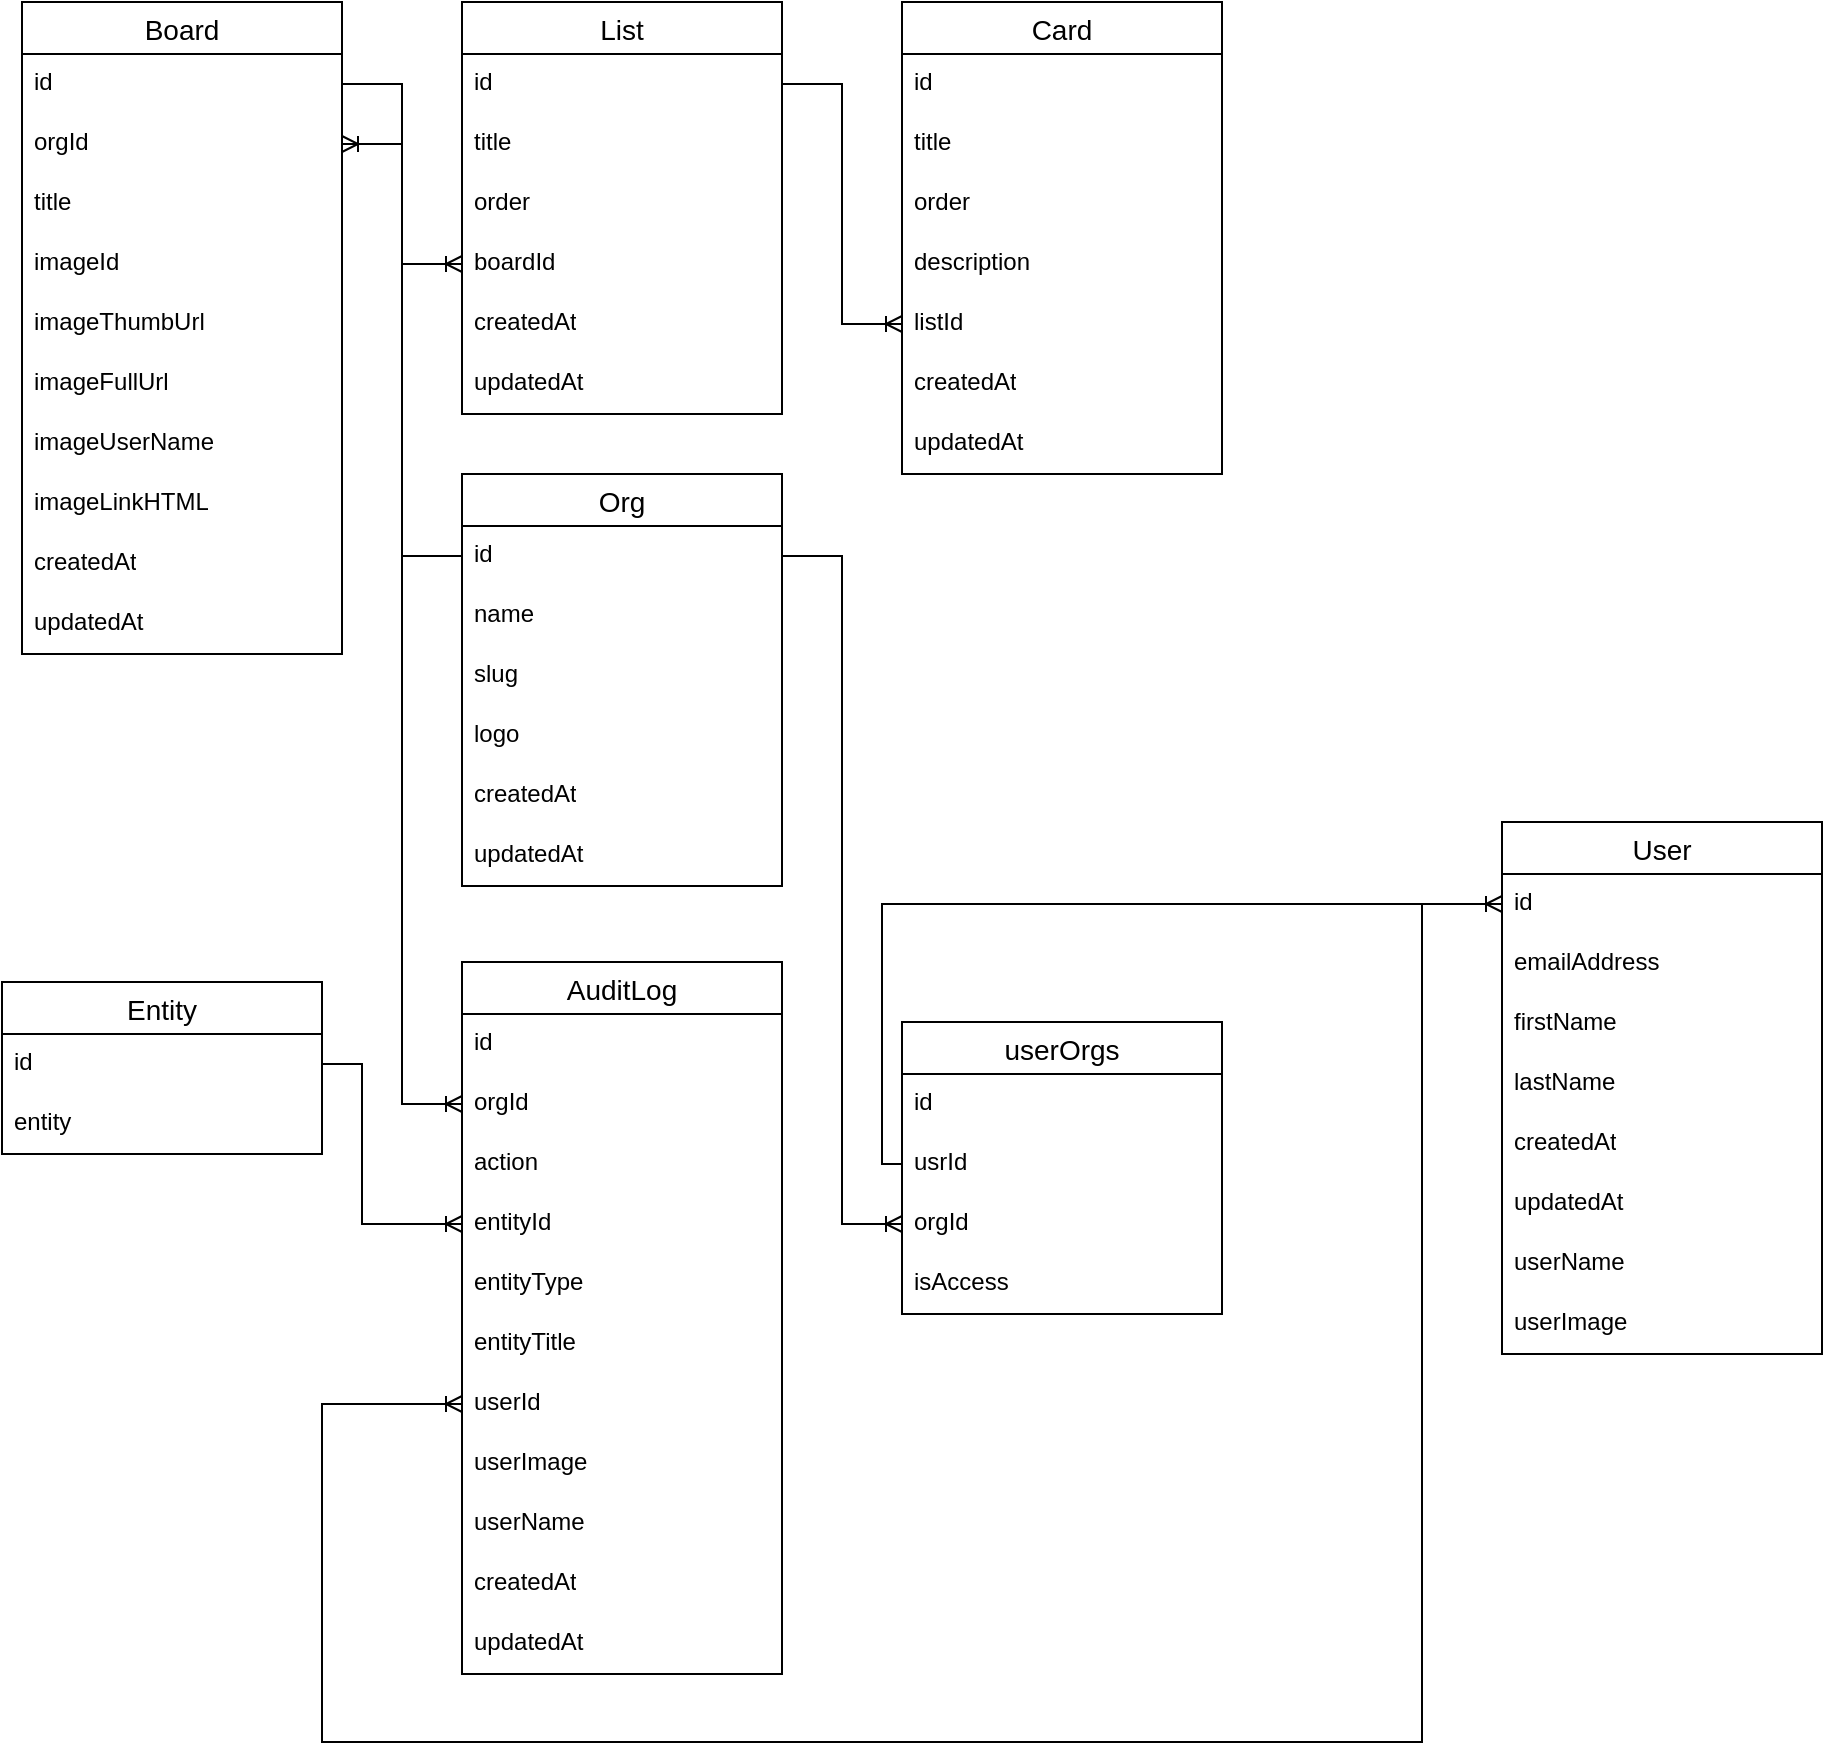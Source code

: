 <mxfile version="22.1.17" type="device">
  <diagram name="Page-1" id="e56a1550-8fbb-45ad-956c-1786394a9013">
    <mxGraphModel dx="1687" dy="929" grid="1" gridSize="10" guides="1" tooltips="1" connect="1" arrows="1" fold="1" page="1" pageScale="1" pageWidth="1100" pageHeight="850" background="none" math="0" shadow="0">
      <root>
        <mxCell id="0" />
        <mxCell id="1" parent="0" />
        <mxCell id="lEt-hgEEot3uOtJP7ezC-1" value="Board" style="swimlane;fontStyle=0;childLayout=stackLayout;horizontal=1;startSize=26;horizontalStack=0;resizeParent=1;resizeParentMax=0;resizeLast=0;collapsible=1;marginBottom=0;align=center;fontSize=14;" vertex="1" parent="1">
          <mxGeometry x="20" y="50" width="160" height="326" as="geometry" />
        </mxCell>
        <mxCell id="lEt-hgEEot3uOtJP7ezC-2" value="id" style="text;strokeColor=none;fillColor=none;spacingLeft=4;spacingRight=4;overflow=hidden;rotatable=0;points=[[0,0.5],[1,0.5]];portConstraint=eastwest;fontSize=12;whiteSpace=wrap;html=1;" vertex="1" parent="lEt-hgEEot3uOtJP7ezC-1">
          <mxGeometry y="26" width="160" height="30" as="geometry" />
        </mxCell>
        <mxCell id="lEt-hgEEot3uOtJP7ezC-3" value="orgId" style="text;strokeColor=none;fillColor=none;spacingLeft=4;spacingRight=4;overflow=hidden;rotatable=0;points=[[0,0.5],[1,0.5]];portConstraint=eastwest;fontSize=12;whiteSpace=wrap;html=1;" vertex="1" parent="lEt-hgEEot3uOtJP7ezC-1">
          <mxGeometry y="56" width="160" height="30" as="geometry" />
        </mxCell>
        <mxCell id="lEt-hgEEot3uOtJP7ezC-4" value="title" style="text;strokeColor=none;fillColor=none;spacingLeft=4;spacingRight=4;overflow=hidden;rotatable=0;points=[[0,0.5],[1,0.5]];portConstraint=eastwest;fontSize=12;whiteSpace=wrap;html=1;" vertex="1" parent="lEt-hgEEot3uOtJP7ezC-1">
          <mxGeometry y="86" width="160" height="30" as="geometry" />
        </mxCell>
        <mxCell id="lEt-hgEEot3uOtJP7ezC-21" value="imageId" style="text;strokeColor=none;fillColor=none;spacingLeft=4;spacingRight=4;overflow=hidden;rotatable=0;points=[[0,0.5],[1,0.5]];portConstraint=eastwest;fontSize=12;whiteSpace=wrap;html=1;" vertex="1" parent="lEt-hgEEot3uOtJP7ezC-1">
          <mxGeometry y="116" width="160" height="30" as="geometry" />
        </mxCell>
        <mxCell id="lEt-hgEEot3uOtJP7ezC-20" value="imageThumbUrl" style="text;strokeColor=none;fillColor=none;spacingLeft=4;spacingRight=4;overflow=hidden;rotatable=0;points=[[0,0.5],[1,0.5]];portConstraint=eastwest;fontSize=12;whiteSpace=wrap;html=1;" vertex="1" parent="lEt-hgEEot3uOtJP7ezC-1">
          <mxGeometry y="146" width="160" height="30" as="geometry" />
        </mxCell>
        <mxCell id="lEt-hgEEot3uOtJP7ezC-19" value="imageFullUrl" style="text;strokeColor=none;fillColor=none;spacingLeft=4;spacingRight=4;overflow=hidden;rotatable=0;points=[[0,0.5],[1,0.5]];portConstraint=eastwest;fontSize=12;whiteSpace=wrap;html=1;" vertex="1" parent="lEt-hgEEot3uOtJP7ezC-1">
          <mxGeometry y="176" width="160" height="30" as="geometry" />
        </mxCell>
        <mxCell id="lEt-hgEEot3uOtJP7ezC-18" value="imageUserName" style="text;strokeColor=none;fillColor=none;spacingLeft=4;spacingRight=4;overflow=hidden;rotatable=0;points=[[0,0.5],[1,0.5]];portConstraint=eastwest;fontSize=12;whiteSpace=wrap;html=1;" vertex="1" parent="lEt-hgEEot3uOtJP7ezC-1">
          <mxGeometry y="206" width="160" height="30" as="geometry" />
        </mxCell>
        <mxCell id="lEt-hgEEot3uOtJP7ezC-17" value="imageLinkHTML" style="text;strokeColor=none;fillColor=none;spacingLeft=4;spacingRight=4;overflow=hidden;rotatable=0;points=[[0,0.5],[1,0.5]];portConstraint=eastwest;fontSize=12;whiteSpace=wrap;html=1;" vertex="1" parent="lEt-hgEEot3uOtJP7ezC-1">
          <mxGeometry y="236" width="160" height="30" as="geometry" />
        </mxCell>
        <mxCell id="lEt-hgEEot3uOtJP7ezC-23" value="createdAt" style="text;strokeColor=none;fillColor=none;spacingLeft=4;spacingRight=4;overflow=hidden;rotatable=0;points=[[0,0.5],[1,0.5]];portConstraint=eastwest;fontSize=12;whiteSpace=wrap;html=1;" vertex="1" parent="lEt-hgEEot3uOtJP7ezC-1">
          <mxGeometry y="266" width="160" height="30" as="geometry" />
        </mxCell>
        <mxCell id="lEt-hgEEot3uOtJP7ezC-22" value="updatedAt" style="text;strokeColor=none;fillColor=none;spacingLeft=4;spacingRight=4;overflow=hidden;rotatable=0;points=[[0,0.5],[1,0.5]];portConstraint=eastwest;fontSize=12;whiteSpace=wrap;html=1;" vertex="1" parent="lEt-hgEEot3uOtJP7ezC-1">
          <mxGeometry y="296" width="160" height="30" as="geometry" />
        </mxCell>
        <mxCell id="lEt-hgEEot3uOtJP7ezC-5" value="List" style="swimlane;fontStyle=0;childLayout=stackLayout;horizontal=1;startSize=26;horizontalStack=0;resizeParent=1;resizeParentMax=0;resizeLast=0;collapsible=1;marginBottom=0;align=center;fontSize=14;" vertex="1" parent="1">
          <mxGeometry x="240" y="50" width="160" height="206" as="geometry" />
        </mxCell>
        <mxCell id="lEt-hgEEot3uOtJP7ezC-6" value="id" style="text;strokeColor=none;fillColor=none;spacingLeft=4;spacingRight=4;overflow=hidden;rotatable=0;points=[[0,0.5],[1,0.5]];portConstraint=eastwest;fontSize=12;whiteSpace=wrap;html=1;" vertex="1" parent="lEt-hgEEot3uOtJP7ezC-5">
          <mxGeometry y="26" width="160" height="30" as="geometry" />
        </mxCell>
        <mxCell id="lEt-hgEEot3uOtJP7ezC-7" value="title" style="text;strokeColor=none;fillColor=none;spacingLeft=4;spacingRight=4;overflow=hidden;rotatable=0;points=[[0,0.5],[1,0.5]];portConstraint=eastwest;fontSize=12;whiteSpace=wrap;html=1;" vertex="1" parent="lEt-hgEEot3uOtJP7ezC-5">
          <mxGeometry y="56" width="160" height="30" as="geometry" />
        </mxCell>
        <mxCell id="lEt-hgEEot3uOtJP7ezC-8" value="order" style="text;strokeColor=none;fillColor=none;spacingLeft=4;spacingRight=4;overflow=hidden;rotatable=0;points=[[0,0.5],[1,0.5]];portConstraint=eastwest;fontSize=12;whiteSpace=wrap;html=1;" vertex="1" parent="lEt-hgEEot3uOtJP7ezC-5">
          <mxGeometry y="86" width="160" height="30" as="geometry" />
        </mxCell>
        <mxCell id="lEt-hgEEot3uOtJP7ezC-24" value="boardId" style="text;strokeColor=none;fillColor=none;spacingLeft=4;spacingRight=4;overflow=hidden;rotatable=0;points=[[0,0.5],[1,0.5]];portConstraint=eastwest;fontSize=12;whiteSpace=wrap;html=1;" vertex="1" parent="lEt-hgEEot3uOtJP7ezC-5">
          <mxGeometry y="116" width="160" height="30" as="geometry" />
        </mxCell>
        <mxCell id="lEt-hgEEot3uOtJP7ezC-25" value="createdAt" style="text;strokeColor=none;fillColor=none;spacingLeft=4;spacingRight=4;overflow=hidden;rotatable=0;points=[[0,0.5],[1,0.5]];portConstraint=eastwest;fontSize=12;whiteSpace=wrap;html=1;" vertex="1" parent="lEt-hgEEot3uOtJP7ezC-5">
          <mxGeometry y="146" width="160" height="30" as="geometry" />
        </mxCell>
        <mxCell id="lEt-hgEEot3uOtJP7ezC-26" value="updatedAt" style="text;strokeColor=none;fillColor=none;spacingLeft=4;spacingRight=4;overflow=hidden;rotatable=0;points=[[0,0.5],[1,0.5]];portConstraint=eastwest;fontSize=12;whiteSpace=wrap;html=1;" vertex="1" parent="lEt-hgEEot3uOtJP7ezC-5">
          <mxGeometry y="176" width="160" height="30" as="geometry" />
        </mxCell>
        <mxCell id="lEt-hgEEot3uOtJP7ezC-9" value="Card" style="swimlane;fontStyle=0;childLayout=stackLayout;horizontal=1;startSize=26;horizontalStack=0;resizeParent=1;resizeParentMax=0;resizeLast=0;collapsible=1;marginBottom=0;align=center;fontSize=14;" vertex="1" parent="1">
          <mxGeometry x="460" y="50" width="160" height="236" as="geometry" />
        </mxCell>
        <mxCell id="lEt-hgEEot3uOtJP7ezC-10" value="id" style="text;strokeColor=none;fillColor=none;spacingLeft=4;spacingRight=4;overflow=hidden;rotatable=0;points=[[0,0.5],[1,0.5]];portConstraint=eastwest;fontSize=12;whiteSpace=wrap;html=1;" vertex="1" parent="lEt-hgEEot3uOtJP7ezC-9">
          <mxGeometry y="26" width="160" height="30" as="geometry" />
        </mxCell>
        <mxCell id="lEt-hgEEot3uOtJP7ezC-11" value="title" style="text;strokeColor=none;fillColor=none;spacingLeft=4;spacingRight=4;overflow=hidden;rotatable=0;points=[[0,0.5],[1,0.5]];portConstraint=eastwest;fontSize=12;whiteSpace=wrap;html=1;" vertex="1" parent="lEt-hgEEot3uOtJP7ezC-9">
          <mxGeometry y="56" width="160" height="30" as="geometry" />
        </mxCell>
        <mxCell id="lEt-hgEEot3uOtJP7ezC-12" value="order" style="text;strokeColor=none;fillColor=none;spacingLeft=4;spacingRight=4;overflow=hidden;rotatable=0;points=[[0,0.5],[1,0.5]];portConstraint=eastwest;fontSize=12;whiteSpace=wrap;html=1;" vertex="1" parent="lEt-hgEEot3uOtJP7ezC-9">
          <mxGeometry y="86" width="160" height="30" as="geometry" />
        </mxCell>
        <mxCell id="lEt-hgEEot3uOtJP7ezC-30" value="description" style="text;strokeColor=none;fillColor=none;spacingLeft=4;spacingRight=4;overflow=hidden;rotatable=0;points=[[0,0.5],[1,0.5]];portConstraint=eastwest;fontSize=12;whiteSpace=wrap;html=1;" vertex="1" parent="lEt-hgEEot3uOtJP7ezC-9">
          <mxGeometry y="116" width="160" height="30" as="geometry" />
        </mxCell>
        <mxCell id="lEt-hgEEot3uOtJP7ezC-29" value="listId" style="text;strokeColor=none;fillColor=none;spacingLeft=4;spacingRight=4;overflow=hidden;rotatable=0;points=[[0,0.5],[1,0.5]];portConstraint=eastwest;fontSize=12;whiteSpace=wrap;html=1;" vertex="1" parent="lEt-hgEEot3uOtJP7ezC-9">
          <mxGeometry y="146" width="160" height="30" as="geometry" />
        </mxCell>
        <mxCell id="lEt-hgEEot3uOtJP7ezC-28" value="createdAt" style="text;strokeColor=none;fillColor=none;spacingLeft=4;spacingRight=4;overflow=hidden;rotatable=0;points=[[0,0.5],[1,0.5]];portConstraint=eastwest;fontSize=12;whiteSpace=wrap;html=1;" vertex="1" parent="lEt-hgEEot3uOtJP7ezC-9">
          <mxGeometry y="176" width="160" height="30" as="geometry" />
        </mxCell>
        <mxCell id="lEt-hgEEot3uOtJP7ezC-27" value="updatedAt" style="text;strokeColor=none;fillColor=none;spacingLeft=4;spacingRight=4;overflow=hidden;rotatable=0;points=[[0,0.5],[1,0.5]];portConstraint=eastwest;fontSize=12;whiteSpace=wrap;html=1;" vertex="1" parent="lEt-hgEEot3uOtJP7ezC-9">
          <mxGeometry y="206" width="160" height="30" as="geometry" />
        </mxCell>
        <mxCell id="lEt-hgEEot3uOtJP7ezC-13" value="AuditLog" style="swimlane;fontStyle=0;childLayout=stackLayout;horizontal=1;startSize=26;horizontalStack=0;resizeParent=1;resizeParentMax=0;resizeLast=0;collapsible=1;marginBottom=0;align=center;fontSize=14;" vertex="1" parent="1">
          <mxGeometry x="240" y="530" width="160" height="356" as="geometry" />
        </mxCell>
        <mxCell id="lEt-hgEEot3uOtJP7ezC-14" value="id" style="text;strokeColor=none;fillColor=none;spacingLeft=4;spacingRight=4;overflow=hidden;rotatable=0;points=[[0,0.5],[1,0.5]];portConstraint=eastwest;fontSize=12;whiteSpace=wrap;html=1;" vertex="1" parent="lEt-hgEEot3uOtJP7ezC-13">
          <mxGeometry y="26" width="160" height="30" as="geometry" />
        </mxCell>
        <mxCell id="lEt-hgEEot3uOtJP7ezC-15" value="orgId" style="text;strokeColor=none;fillColor=none;spacingLeft=4;spacingRight=4;overflow=hidden;rotatable=0;points=[[0,0.5],[1,0.5]];portConstraint=eastwest;fontSize=12;whiteSpace=wrap;html=1;" vertex="1" parent="lEt-hgEEot3uOtJP7ezC-13">
          <mxGeometry y="56" width="160" height="30" as="geometry" />
        </mxCell>
        <mxCell id="lEt-hgEEot3uOtJP7ezC-16" value="action" style="text;strokeColor=none;fillColor=none;spacingLeft=4;spacingRight=4;overflow=hidden;rotatable=0;points=[[0,0.5],[1,0.5]];portConstraint=eastwest;fontSize=12;whiteSpace=wrap;html=1;" vertex="1" parent="lEt-hgEEot3uOtJP7ezC-13">
          <mxGeometry y="86" width="160" height="30" as="geometry" />
        </mxCell>
        <mxCell id="lEt-hgEEot3uOtJP7ezC-38" value="&lt;div&gt;entityId&lt;/div&gt;" style="text;strokeColor=none;fillColor=none;spacingLeft=4;spacingRight=4;overflow=hidden;rotatable=0;points=[[0,0.5],[1,0.5]];portConstraint=eastwest;fontSize=12;whiteSpace=wrap;html=1;" vertex="1" parent="lEt-hgEEot3uOtJP7ezC-13">
          <mxGeometry y="116" width="160" height="30" as="geometry" />
        </mxCell>
        <mxCell id="lEt-hgEEot3uOtJP7ezC-37" value="entityType" style="text;strokeColor=none;fillColor=none;spacingLeft=4;spacingRight=4;overflow=hidden;rotatable=0;points=[[0,0.5],[1,0.5]];portConstraint=eastwest;fontSize=12;whiteSpace=wrap;html=1;" vertex="1" parent="lEt-hgEEot3uOtJP7ezC-13">
          <mxGeometry y="146" width="160" height="30" as="geometry" />
        </mxCell>
        <mxCell id="lEt-hgEEot3uOtJP7ezC-36" value="entityTitle" style="text;strokeColor=none;fillColor=none;spacingLeft=4;spacingRight=4;overflow=hidden;rotatable=0;points=[[0,0.5],[1,0.5]];portConstraint=eastwest;fontSize=12;whiteSpace=wrap;html=1;" vertex="1" parent="lEt-hgEEot3uOtJP7ezC-13">
          <mxGeometry y="176" width="160" height="30" as="geometry" />
        </mxCell>
        <mxCell id="lEt-hgEEot3uOtJP7ezC-35" value="userId" style="text;strokeColor=none;fillColor=none;spacingLeft=4;spacingRight=4;overflow=hidden;rotatable=0;points=[[0,0.5],[1,0.5]];portConstraint=eastwest;fontSize=12;whiteSpace=wrap;html=1;" vertex="1" parent="lEt-hgEEot3uOtJP7ezC-13">
          <mxGeometry y="206" width="160" height="30" as="geometry" />
        </mxCell>
        <mxCell id="lEt-hgEEot3uOtJP7ezC-34" value="userImage" style="text;strokeColor=none;fillColor=none;spacingLeft=4;spacingRight=4;overflow=hidden;rotatable=0;points=[[0,0.5],[1,0.5]];portConstraint=eastwest;fontSize=12;whiteSpace=wrap;html=1;" vertex="1" parent="lEt-hgEEot3uOtJP7ezC-13">
          <mxGeometry y="236" width="160" height="30" as="geometry" />
        </mxCell>
        <mxCell id="lEt-hgEEot3uOtJP7ezC-33" value="userName" style="text;strokeColor=none;fillColor=none;spacingLeft=4;spacingRight=4;overflow=hidden;rotatable=0;points=[[0,0.5],[1,0.5]];portConstraint=eastwest;fontSize=12;whiteSpace=wrap;html=1;" vertex="1" parent="lEt-hgEEot3uOtJP7ezC-13">
          <mxGeometry y="266" width="160" height="30" as="geometry" />
        </mxCell>
        <mxCell id="lEt-hgEEot3uOtJP7ezC-32" value="createdAt" style="text;strokeColor=none;fillColor=none;spacingLeft=4;spacingRight=4;overflow=hidden;rotatable=0;points=[[0,0.5],[1,0.5]];portConstraint=eastwest;fontSize=12;whiteSpace=wrap;html=1;" vertex="1" parent="lEt-hgEEot3uOtJP7ezC-13">
          <mxGeometry y="296" width="160" height="30" as="geometry" />
        </mxCell>
        <mxCell id="lEt-hgEEot3uOtJP7ezC-31" value="updatedAt" style="text;strokeColor=none;fillColor=none;spacingLeft=4;spacingRight=4;overflow=hidden;rotatable=0;points=[[0,0.5],[1,0.5]];portConstraint=eastwest;fontSize=12;whiteSpace=wrap;html=1;" vertex="1" parent="lEt-hgEEot3uOtJP7ezC-13">
          <mxGeometry y="326" width="160" height="30" as="geometry" />
        </mxCell>
        <mxCell id="lEt-hgEEot3uOtJP7ezC-39" value="" style="edgeStyle=entityRelationEdgeStyle;fontSize=12;html=1;endArrow=ERoneToMany;rounded=0;exitX=1;exitY=0.5;exitDx=0;exitDy=0;entryX=0;entryY=0.5;entryDx=0;entryDy=0;" edge="1" parent="1" source="lEt-hgEEot3uOtJP7ezC-2" target="lEt-hgEEot3uOtJP7ezC-24">
          <mxGeometry width="100" height="100" relative="1" as="geometry">
            <mxPoint x="420" y="430" as="sourcePoint" />
            <mxPoint x="520" y="330" as="targetPoint" />
          </mxGeometry>
        </mxCell>
        <mxCell id="lEt-hgEEot3uOtJP7ezC-40" value="" style="edgeStyle=entityRelationEdgeStyle;fontSize=12;html=1;endArrow=ERoneToMany;rounded=0;exitX=1;exitY=0.5;exitDx=0;exitDy=0;entryX=0;entryY=0.5;entryDx=0;entryDy=0;" edge="1" parent="1" source="lEt-hgEEot3uOtJP7ezC-6" target="lEt-hgEEot3uOtJP7ezC-29">
          <mxGeometry width="100" height="100" relative="1" as="geometry">
            <mxPoint x="420" y="430" as="sourcePoint" />
            <mxPoint x="520" y="330" as="targetPoint" />
          </mxGeometry>
        </mxCell>
        <mxCell id="lEt-hgEEot3uOtJP7ezC-41" value="Org" style="swimlane;fontStyle=0;childLayout=stackLayout;horizontal=1;startSize=26;horizontalStack=0;resizeParent=1;resizeParentMax=0;resizeLast=0;collapsible=1;marginBottom=0;align=center;fontSize=14;" vertex="1" parent="1">
          <mxGeometry x="240" y="286" width="160" height="206" as="geometry" />
        </mxCell>
        <mxCell id="lEt-hgEEot3uOtJP7ezC-42" value="id" style="text;strokeColor=none;fillColor=none;spacingLeft=4;spacingRight=4;overflow=hidden;rotatable=0;points=[[0,0.5],[1,0.5]];portConstraint=eastwest;fontSize=12;whiteSpace=wrap;html=1;" vertex="1" parent="lEt-hgEEot3uOtJP7ezC-41">
          <mxGeometry y="26" width="160" height="30" as="geometry" />
        </mxCell>
        <mxCell id="lEt-hgEEot3uOtJP7ezC-43" value="name" style="text;strokeColor=none;fillColor=none;spacingLeft=4;spacingRight=4;overflow=hidden;rotatable=0;points=[[0,0.5],[1,0.5]];portConstraint=eastwest;fontSize=12;whiteSpace=wrap;html=1;" vertex="1" parent="lEt-hgEEot3uOtJP7ezC-41">
          <mxGeometry y="56" width="160" height="30" as="geometry" />
        </mxCell>
        <mxCell id="lEt-hgEEot3uOtJP7ezC-44" value="slug" style="text;strokeColor=none;fillColor=none;spacingLeft=4;spacingRight=4;overflow=hidden;rotatable=0;points=[[0,0.5],[1,0.5]];portConstraint=eastwest;fontSize=12;whiteSpace=wrap;html=1;" vertex="1" parent="lEt-hgEEot3uOtJP7ezC-41">
          <mxGeometry y="86" width="160" height="30" as="geometry" />
        </mxCell>
        <mxCell id="lEt-hgEEot3uOtJP7ezC-45" value="logo" style="text;strokeColor=none;fillColor=none;spacingLeft=4;spacingRight=4;overflow=hidden;rotatable=0;points=[[0,0.5],[1,0.5]];portConstraint=eastwest;fontSize=12;whiteSpace=wrap;html=1;" vertex="1" parent="lEt-hgEEot3uOtJP7ezC-41">
          <mxGeometry y="116" width="160" height="30" as="geometry" />
        </mxCell>
        <mxCell id="lEt-hgEEot3uOtJP7ezC-47" value="createdAt" style="text;strokeColor=none;fillColor=none;spacingLeft=4;spacingRight=4;overflow=hidden;rotatable=0;points=[[0,0.5],[1,0.5]];portConstraint=eastwest;fontSize=12;whiteSpace=wrap;html=1;" vertex="1" parent="lEt-hgEEot3uOtJP7ezC-41">
          <mxGeometry y="146" width="160" height="30" as="geometry" />
        </mxCell>
        <mxCell id="lEt-hgEEot3uOtJP7ezC-48" value="updatedAt" style="text;strokeColor=none;fillColor=none;spacingLeft=4;spacingRight=4;overflow=hidden;rotatable=0;points=[[0,0.5],[1,0.5]];portConstraint=eastwest;fontSize=12;whiteSpace=wrap;html=1;" vertex="1" parent="lEt-hgEEot3uOtJP7ezC-41">
          <mxGeometry y="176" width="160" height="30" as="geometry" />
        </mxCell>
        <mxCell id="lEt-hgEEot3uOtJP7ezC-49" value="" style="edgeStyle=entityRelationEdgeStyle;fontSize=12;html=1;endArrow=ERoneToMany;rounded=0;exitX=0;exitY=0.5;exitDx=0;exitDy=0;entryX=1;entryY=0.5;entryDx=0;entryDy=0;" edge="1" parent="1" source="lEt-hgEEot3uOtJP7ezC-42" target="lEt-hgEEot3uOtJP7ezC-3">
          <mxGeometry width="100" height="100" relative="1" as="geometry">
            <mxPoint x="420" y="430" as="sourcePoint" />
            <mxPoint x="520" y="330" as="targetPoint" />
          </mxGeometry>
        </mxCell>
        <mxCell id="lEt-hgEEot3uOtJP7ezC-50" value="User" style="swimlane;fontStyle=0;childLayout=stackLayout;horizontal=1;startSize=26;horizontalStack=0;resizeParent=1;resizeParentMax=0;resizeLast=0;collapsible=1;marginBottom=0;align=center;fontSize=14;" vertex="1" parent="1">
          <mxGeometry x="760" y="460" width="160" height="266" as="geometry" />
        </mxCell>
        <mxCell id="lEt-hgEEot3uOtJP7ezC-51" value="id" style="text;strokeColor=none;fillColor=none;spacingLeft=4;spacingRight=4;overflow=hidden;rotatable=0;points=[[0,0.5],[1,0.5]];portConstraint=eastwest;fontSize=12;whiteSpace=wrap;html=1;" vertex="1" parent="lEt-hgEEot3uOtJP7ezC-50">
          <mxGeometry y="26" width="160" height="30" as="geometry" />
        </mxCell>
        <mxCell id="lEt-hgEEot3uOtJP7ezC-52" value="emailAddress" style="text;strokeColor=none;fillColor=none;spacingLeft=4;spacingRight=4;overflow=hidden;rotatable=0;points=[[0,0.5],[1,0.5]];portConstraint=eastwest;fontSize=12;whiteSpace=wrap;html=1;" vertex="1" parent="lEt-hgEEot3uOtJP7ezC-50">
          <mxGeometry y="56" width="160" height="30" as="geometry" />
        </mxCell>
        <mxCell id="lEt-hgEEot3uOtJP7ezC-53" value="firstName" style="text;strokeColor=none;fillColor=none;spacingLeft=4;spacingRight=4;overflow=hidden;rotatable=0;points=[[0,0.5],[1,0.5]];portConstraint=eastwest;fontSize=12;whiteSpace=wrap;html=1;" vertex="1" parent="lEt-hgEEot3uOtJP7ezC-50">
          <mxGeometry y="86" width="160" height="30" as="geometry" />
        </mxCell>
        <mxCell id="lEt-hgEEot3uOtJP7ezC-54" value="lastName" style="text;strokeColor=none;fillColor=none;spacingLeft=4;spacingRight=4;overflow=hidden;rotatable=0;points=[[0,0.5],[1,0.5]];portConstraint=eastwest;fontSize=12;whiteSpace=wrap;html=1;" vertex="1" parent="lEt-hgEEot3uOtJP7ezC-50">
          <mxGeometry y="116" width="160" height="30" as="geometry" />
        </mxCell>
        <mxCell id="lEt-hgEEot3uOtJP7ezC-55" value="createdAt" style="text;strokeColor=none;fillColor=none;spacingLeft=4;spacingRight=4;overflow=hidden;rotatable=0;points=[[0,0.5],[1,0.5]];portConstraint=eastwest;fontSize=12;whiteSpace=wrap;html=1;" vertex="1" parent="lEt-hgEEot3uOtJP7ezC-50">
          <mxGeometry y="146" width="160" height="30" as="geometry" />
        </mxCell>
        <mxCell id="lEt-hgEEot3uOtJP7ezC-56" value="updatedAt" style="text;strokeColor=none;fillColor=none;spacingLeft=4;spacingRight=4;overflow=hidden;rotatable=0;points=[[0,0.5],[1,0.5]];portConstraint=eastwest;fontSize=12;whiteSpace=wrap;html=1;" vertex="1" parent="lEt-hgEEot3uOtJP7ezC-50">
          <mxGeometry y="176" width="160" height="30" as="geometry" />
        </mxCell>
        <mxCell id="lEt-hgEEot3uOtJP7ezC-72" value="userName" style="text;strokeColor=none;fillColor=none;spacingLeft=4;spacingRight=4;overflow=hidden;rotatable=0;points=[[0,0.5],[1,0.5]];portConstraint=eastwest;fontSize=12;whiteSpace=wrap;html=1;" vertex="1" parent="lEt-hgEEot3uOtJP7ezC-50">
          <mxGeometry y="206" width="160" height="30" as="geometry" />
        </mxCell>
        <mxCell id="lEt-hgEEot3uOtJP7ezC-73" value="userImage" style="text;strokeColor=none;fillColor=none;spacingLeft=4;spacingRight=4;overflow=hidden;rotatable=0;points=[[0,0.5],[1,0.5]];portConstraint=eastwest;fontSize=12;whiteSpace=wrap;html=1;" vertex="1" parent="lEt-hgEEot3uOtJP7ezC-50">
          <mxGeometry y="236" width="160" height="30" as="geometry" />
        </mxCell>
        <mxCell id="lEt-hgEEot3uOtJP7ezC-59" value="userOrgs" style="swimlane;fontStyle=0;childLayout=stackLayout;horizontal=1;startSize=26;horizontalStack=0;resizeParent=1;resizeParentMax=0;resizeLast=0;collapsible=1;marginBottom=0;align=center;fontSize=14;" vertex="1" parent="1">
          <mxGeometry x="460" y="560" width="160" height="146" as="geometry" />
        </mxCell>
        <mxCell id="lEt-hgEEot3uOtJP7ezC-60" value="id" style="text;strokeColor=none;fillColor=none;spacingLeft=4;spacingRight=4;overflow=hidden;rotatable=0;points=[[0,0.5],[1,0.5]];portConstraint=eastwest;fontSize=12;whiteSpace=wrap;html=1;" vertex="1" parent="lEt-hgEEot3uOtJP7ezC-59">
          <mxGeometry y="26" width="160" height="30" as="geometry" />
        </mxCell>
        <mxCell id="lEt-hgEEot3uOtJP7ezC-61" value="usrId" style="text;strokeColor=none;fillColor=none;spacingLeft=4;spacingRight=4;overflow=hidden;rotatable=0;points=[[0,0.5],[1,0.5]];portConstraint=eastwest;fontSize=12;whiteSpace=wrap;html=1;" vertex="1" parent="lEt-hgEEot3uOtJP7ezC-59">
          <mxGeometry y="56" width="160" height="30" as="geometry" />
        </mxCell>
        <mxCell id="lEt-hgEEot3uOtJP7ezC-62" value="orgId" style="text;strokeColor=none;fillColor=none;spacingLeft=4;spacingRight=4;overflow=hidden;rotatable=0;points=[[0,0.5],[1,0.5]];portConstraint=eastwest;fontSize=12;whiteSpace=wrap;html=1;" vertex="1" parent="lEt-hgEEot3uOtJP7ezC-59">
          <mxGeometry y="86" width="160" height="30" as="geometry" />
        </mxCell>
        <mxCell id="lEt-hgEEot3uOtJP7ezC-66" value="isAccess" style="text;strokeColor=none;fillColor=none;spacingLeft=4;spacingRight=4;overflow=hidden;rotatable=0;points=[[0,0.5],[1,0.5]];portConstraint=eastwest;fontSize=12;whiteSpace=wrap;html=1;" vertex="1" parent="lEt-hgEEot3uOtJP7ezC-59">
          <mxGeometry y="116" width="160" height="30" as="geometry" />
        </mxCell>
        <mxCell id="lEt-hgEEot3uOtJP7ezC-67" value="" style="edgeStyle=entityRelationEdgeStyle;fontSize=12;html=1;endArrow=ERoneToMany;rounded=0;exitX=1;exitY=0.5;exitDx=0;exitDy=0;entryX=0;entryY=0.5;entryDx=0;entryDy=0;" edge="1" parent="1" source="lEt-hgEEot3uOtJP7ezC-42" target="lEt-hgEEot3uOtJP7ezC-62">
          <mxGeometry width="100" height="100" relative="1" as="geometry">
            <mxPoint x="420" y="490" as="sourcePoint" />
            <mxPoint x="520" y="390" as="targetPoint" />
          </mxGeometry>
        </mxCell>
        <mxCell id="lEt-hgEEot3uOtJP7ezC-70" value="" style="edgeStyle=orthogonalEdgeStyle;fontSize=12;html=1;endArrow=ERoneToMany;rounded=0;exitX=0;exitY=0.5;exitDx=0;exitDy=0;entryX=0;entryY=0.5;entryDx=0;entryDy=0;" edge="1" parent="1" source="lEt-hgEEot3uOtJP7ezC-61" target="lEt-hgEEot3uOtJP7ezC-51">
          <mxGeometry width="100" height="100" relative="1" as="geometry">
            <mxPoint x="420" y="760" as="sourcePoint" />
            <mxPoint x="520" y="660" as="targetPoint" />
            <Array as="points">
              <mxPoint x="450" y="631" />
              <mxPoint x="450" y="501" />
              <mxPoint x="730" y="501" />
            </Array>
          </mxGeometry>
        </mxCell>
        <mxCell id="lEt-hgEEot3uOtJP7ezC-71" value="" style="edgeStyle=orthogonalEdgeStyle;fontSize=12;html=1;endArrow=ERoneToMany;rounded=0;exitX=0;exitY=0.5;exitDx=0;exitDy=0;entryX=0;entryY=0.5;entryDx=0;entryDy=0;" edge="1" parent="1" source="lEt-hgEEot3uOtJP7ezC-42" target="lEt-hgEEot3uOtJP7ezC-15">
          <mxGeometry width="100" height="100" relative="1" as="geometry">
            <mxPoint x="360" y="580" as="sourcePoint" />
            <mxPoint x="460" y="480" as="targetPoint" />
            <Array as="points">
              <mxPoint x="210" y="327" />
              <mxPoint x="210" y="601" />
            </Array>
          </mxGeometry>
        </mxCell>
        <mxCell id="lEt-hgEEot3uOtJP7ezC-74" value="" style="edgeStyle=orthogonalEdgeStyle;fontSize=12;html=1;endArrow=ERoneToMany;rounded=0;exitX=0;exitY=0.5;exitDx=0;exitDy=0;entryX=0;entryY=0.5;entryDx=0;entryDy=0;" edge="1" parent="1" source="lEt-hgEEot3uOtJP7ezC-51" target="lEt-hgEEot3uOtJP7ezC-35">
          <mxGeometry width="100" height="100" relative="1" as="geometry">
            <mxPoint x="360" y="580" as="sourcePoint" />
            <mxPoint x="460" y="480" as="targetPoint" />
            <Array as="points">
              <mxPoint x="720" y="501" />
              <mxPoint x="720" y="920" />
              <mxPoint x="170" y="920" />
              <mxPoint x="170" y="751" />
            </Array>
          </mxGeometry>
        </mxCell>
        <mxCell id="lEt-hgEEot3uOtJP7ezC-75" value="Entity" style="swimlane;fontStyle=0;childLayout=stackLayout;horizontal=1;startSize=26;horizontalStack=0;resizeParent=1;resizeParentMax=0;resizeLast=0;collapsible=1;marginBottom=0;align=center;fontSize=14;" vertex="1" parent="1">
          <mxGeometry x="10" y="540" width="160" height="86" as="geometry" />
        </mxCell>
        <mxCell id="lEt-hgEEot3uOtJP7ezC-76" value="id" style="text;strokeColor=none;fillColor=none;spacingLeft=4;spacingRight=4;overflow=hidden;rotatable=0;points=[[0,0.5],[1,0.5]];portConstraint=eastwest;fontSize=12;whiteSpace=wrap;html=1;" vertex="1" parent="lEt-hgEEot3uOtJP7ezC-75">
          <mxGeometry y="26" width="160" height="30" as="geometry" />
        </mxCell>
        <mxCell id="lEt-hgEEot3uOtJP7ezC-77" value="entity" style="text;strokeColor=none;fillColor=none;spacingLeft=4;spacingRight=4;overflow=hidden;rotatable=0;points=[[0,0.5],[1,0.5]];portConstraint=eastwest;fontSize=12;whiteSpace=wrap;html=1;" vertex="1" parent="lEt-hgEEot3uOtJP7ezC-75">
          <mxGeometry y="56" width="160" height="30" as="geometry" />
        </mxCell>
        <mxCell id="lEt-hgEEot3uOtJP7ezC-80" value="" style="edgeStyle=orthogonalEdgeStyle;fontSize=12;html=1;endArrow=ERoneToMany;rounded=0;exitX=1;exitY=0.5;exitDx=0;exitDy=0;entryX=0;entryY=0.5;entryDx=0;entryDy=0;" edge="1" parent="1" source="lEt-hgEEot3uOtJP7ezC-76" target="lEt-hgEEot3uOtJP7ezC-38">
          <mxGeometry width="100" height="100" relative="1" as="geometry">
            <mxPoint x="360" y="680" as="sourcePoint" />
            <mxPoint x="460" y="580" as="targetPoint" />
            <Array as="points">
              <mxPoint x="190" y="581" />
              <mxPoint x="190" y="661" />
            </Array>
          </mxGeometry>
        </mxCell>
      </root>
    </mxGraphModel>
  </diagram>
</mxfile>
